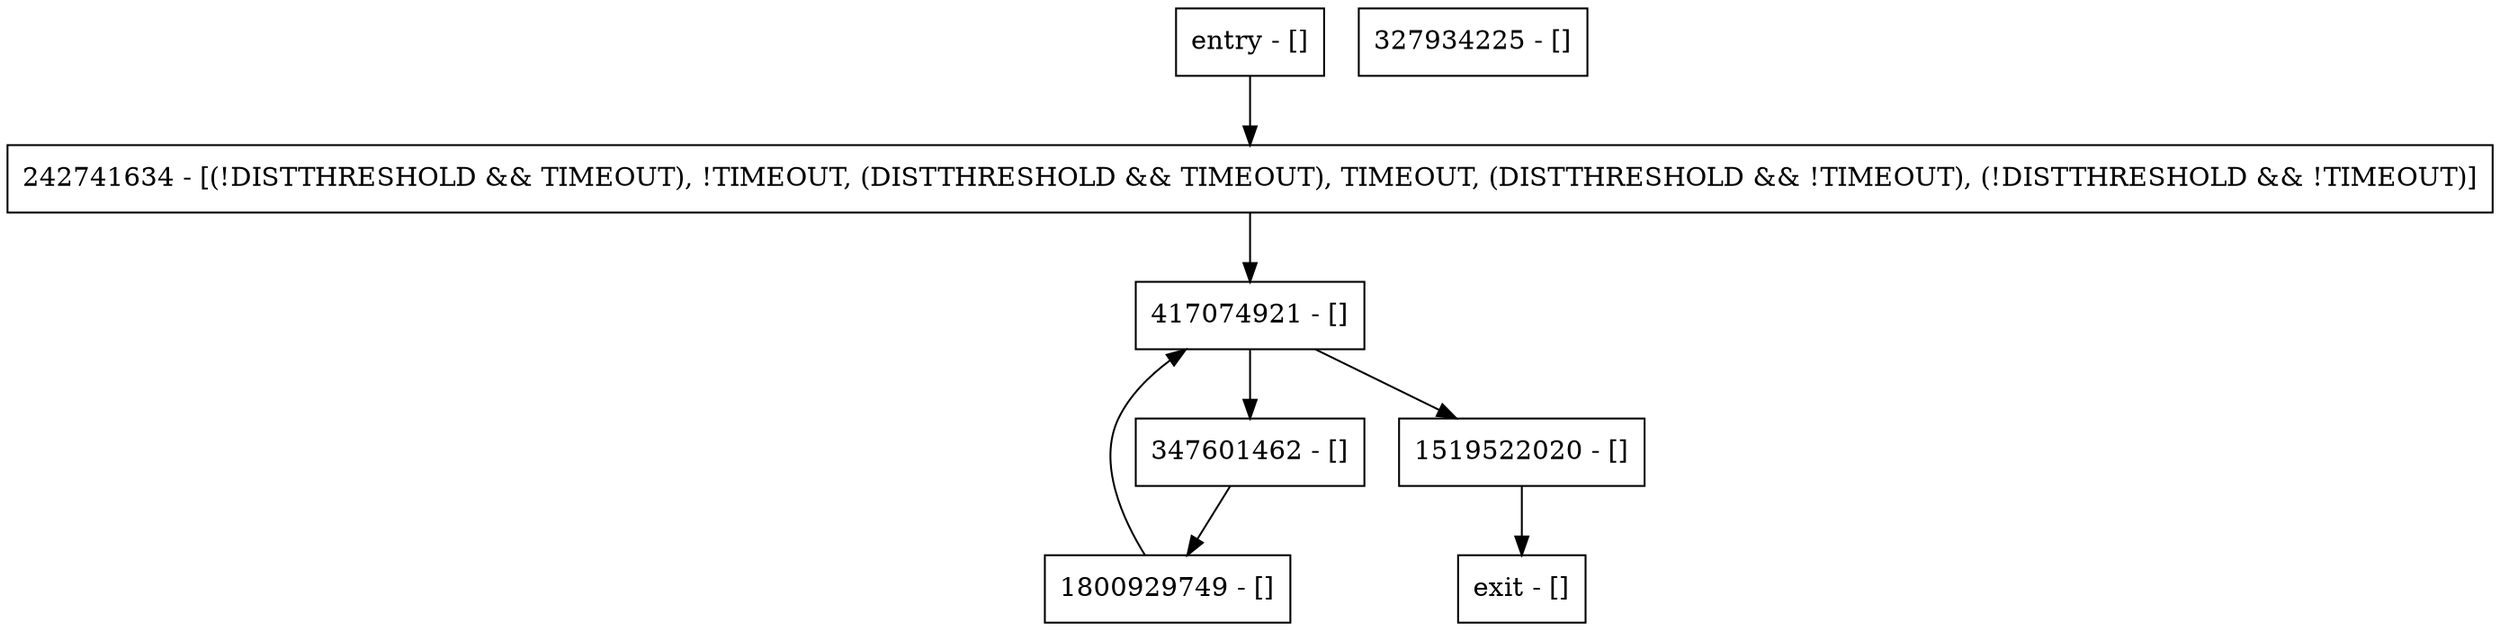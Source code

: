 digraph <init> {
node [shape=record];
entry [label="entry - []"];
exit [label="exit - []"];
242741634 [label="242741634 - [(!DISTTHRESHOLD && TIMEOUT), !TIMEOUT, (DISTTHRESHOLD && TIMEOUT), TIMEOUT, (DISTTHRESHOLD && !TIMEOUT), (!DISTTHRESHOLD && !TIMEOUT)]"];
347601462 [label="347601462 - []"];
1800929749 [label="1800929749 - []"];
417074921 [label="417074921 - []"];
1519522020 [label="1519522020 - []"];
327934225 [label="327934225 - []"];
entry;
exit;
entry -> 242741634;
242741634 -> 417074921;
347601462 -> 1800929749;
1800929749 -> 417074921;
417074921 -> 347601462;
417074921 -> 1519522020;
1519522020 -> exit;
}
